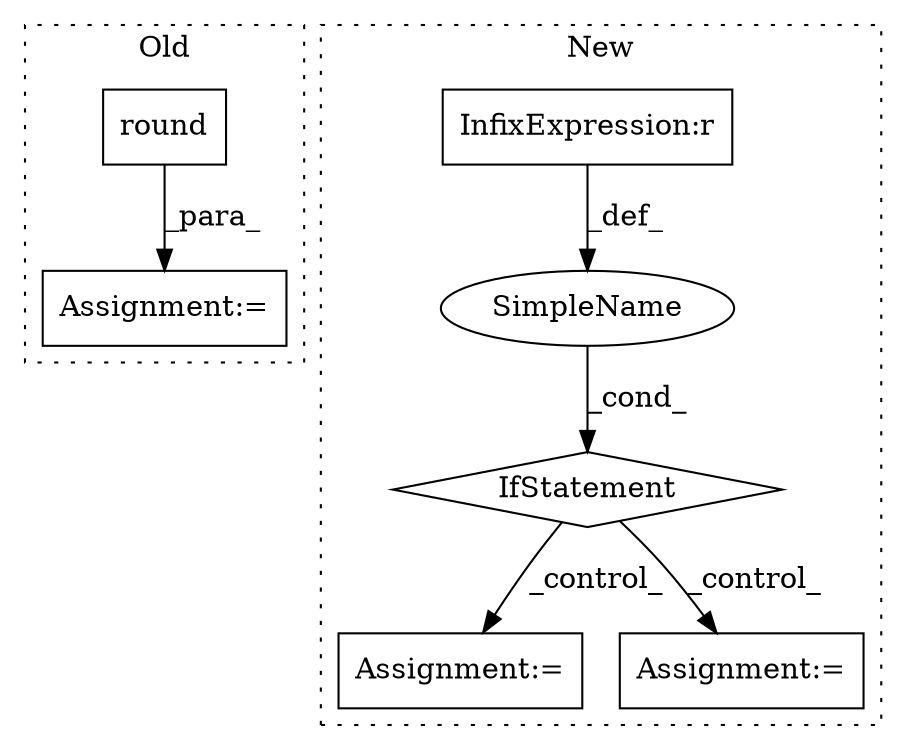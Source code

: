 digraph G {
subgraph cluster0 {
1 [label="round" a="32" s="4438,4447" l="6,1" shape="box"];
7 [label="Assignment:=" a="7" s="4414" l="1" shape="box"];
label = "Old";
style="dotted";
}
subgraph cluster1 {
2 [label="IfStatement" a="25" s="4250,4275" l="4,2" shape="diamond"];
3 [label="Assignment:=" a="7" s="4354" l="1" shape="box"];
4 [label="SimpleName" a="42" s="" l="" shape="ellipse"];
5 [label="InfixExpression:r" a="27" s="4271" l="3" shape="box"];
6 [label="Assignment:=" a="7" s="4456" l="1" shape="box"];
label = "New";
style="dotted";
}
1 -> 7 [label="_para_"];
2 -> 6 [label="_control_"];
2 -> 3 [label="_control_"];
4 -> 2 [label="_cond_"];
5 -> 4 [label="_def_"];
}